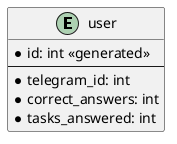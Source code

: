 @startuml

entity user {
    * id: int <<generated>>
    --
    * telegram_id: int
    * correct_answers: int
    * tasks_answered: int
}

@enduml